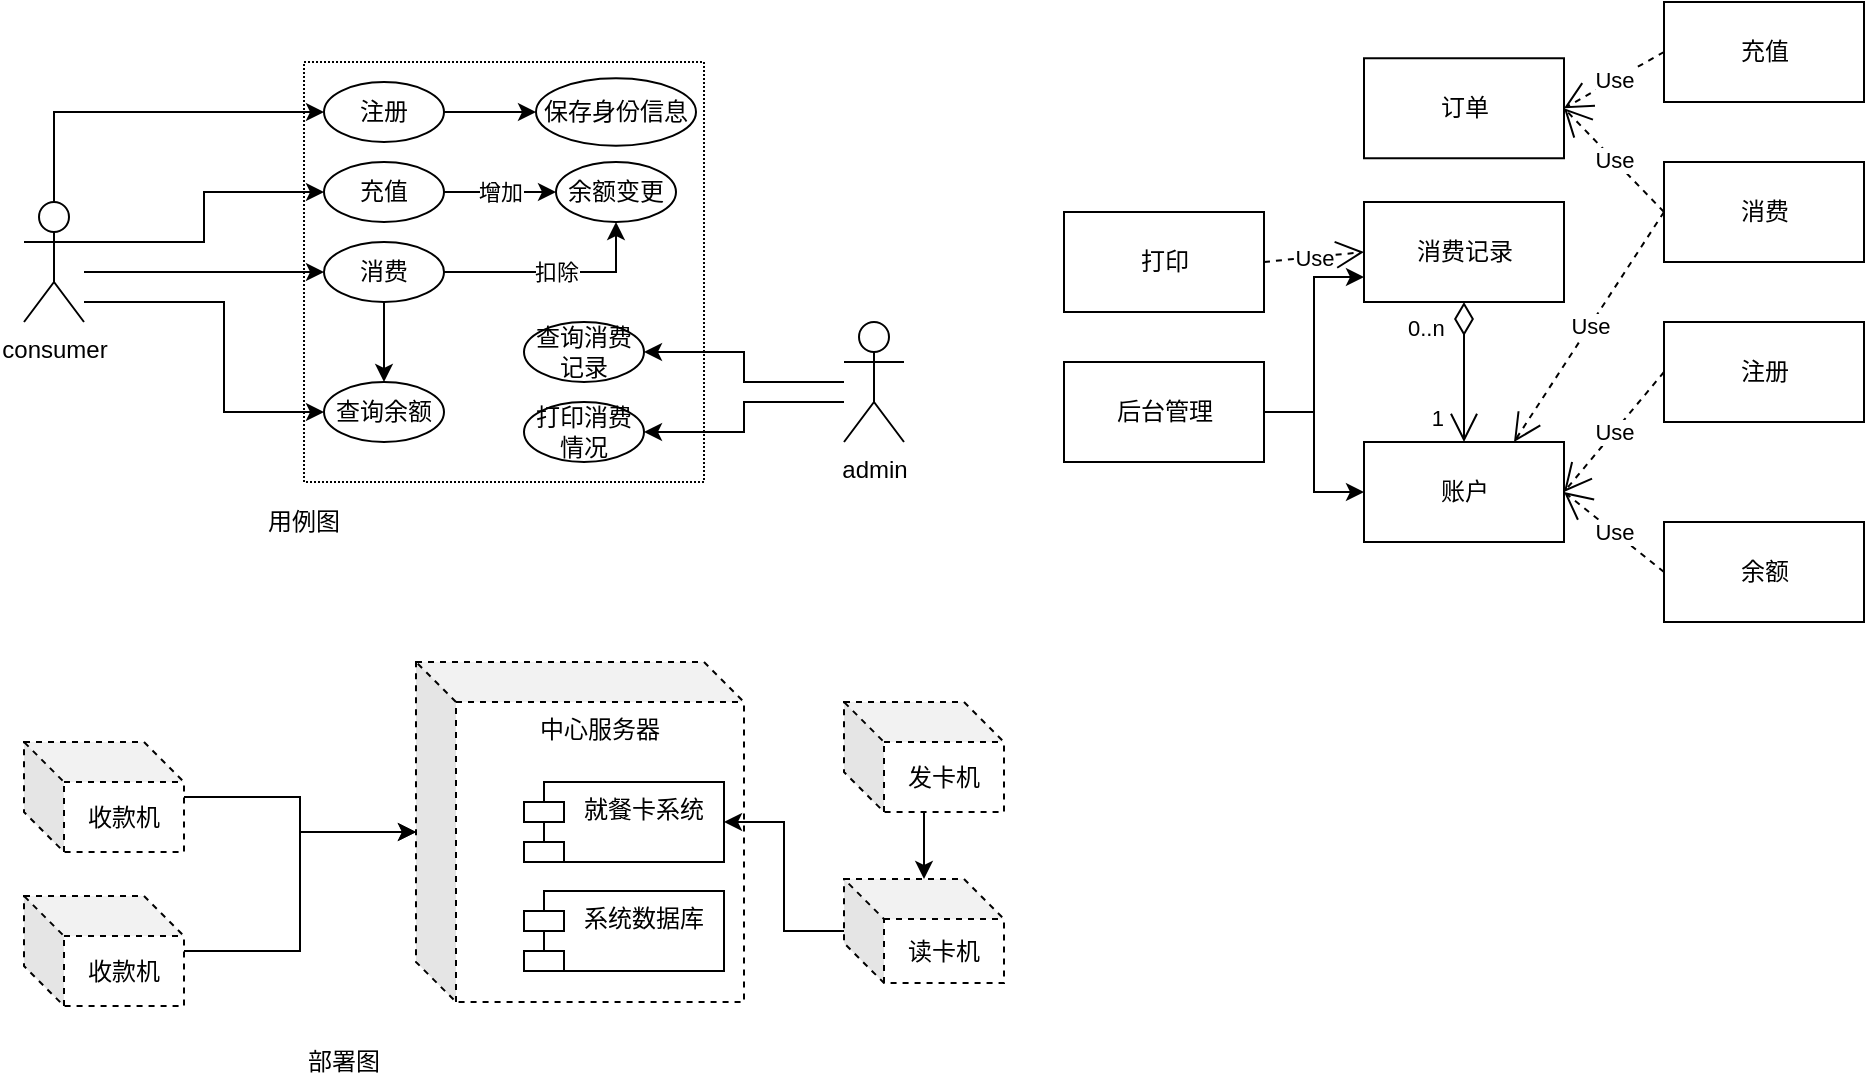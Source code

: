 <mxfile version="13.7.3" type="github">
  <diagram id="1eRjioLwEQBWrfQc_M9T" name="Page-1">
    <mxGraphModel dx="1026" dy="540" grid="1" gridSize="10" guides="1" tooltips="1" connect="1" arrows="1" fold="1" page="1" pageScale="1" pageWidth="1027" pageHeight="1169" math="0" shadow="0">
      <root>
        <mxCell id="0" />
        <mxCell id="1" parent="0" />
        <mxCell id="M5raw4wtO85-CtOHmfmx-2" value="" style="rounded=0;whiteSpace=wrap;html=1;dashed=1;dashPattern=1 1;" vertex="1" parent="1">
          <mxGeometry x="190" y="60" width="200" height="210" as="geometry" />
        </mxCell>
        <mxCell id="M5raw4wtO85-CtOHmfmx-27" style="edgeStyle=orthogonalEdgeStyle;rounded=0;orthogonalLoop=1;jettySize=auto;html=1;entryX=1;entryY=0.5;entryDx=0;entryDy=0;" edge="1" parent="1" source="M5raw4wtO85-CtOHmfmx-4" target="M5raw4wtO85-CtOHmfmx-26">
          <mxGeometry relative="1" as="geometry" />
        </mxCell>
        <mxCell id="M5raw4wtO85-CtOHmfmx-31" style="edgeStyle=orthogonalEdgeStyle;rounded=0;orthogonalLoop=1;jettySize=auto;html=1;entryX=1;entryY=0.5;entryDx=0;entryDy=0;" edge="1" parent="1" source="M5raw4wtO85-CtOHmfmx-4" target="M5raw4wtO85-CtOHmfmx-28">
          <mxGeometry relative="1" as="geometry">
            <Array as="points">
              <mxPoint x="410" y="230" />
              <mxPoint x="410" y="245" />
            </Array>
          </mxGeometry>
        </mxCell>
        <mxCell id="M5raw4wtO85-CtOHmfmx-4" value="admin" style="shape=umlActor;verticalLabelPosition=bottom;verticalAlign=top;html=1;outlineConnect=0;" vertex="1" parent="1">
          <mxGeometry x="460" y="190" width="30" height="60" as="geometry" />
        </mxCell>
        <mxCell id="M5raw4wtO85-CtOHmfmx-11" style="edgeStyle=orthogonalEdgeStyle;rounded=0;orthogonalLoop=1;jettySize=auto;html=1;" edge="1" parent="1" source="M5raw4wtO85-CtOHmfmx-7" target="M5raw4wtO85-CtOHmfmx-8">
          <mxGeometry relative="1" as="geometry">
            <Array as="points">
              <mxPoint x="65" y="85" />
            </Array>
          </mxGeometry>
        </mxCell>
        <mxCell id="M5raw4wtO85-CtOHmfmx-16" value="" style="edgeStyle=orthogonalEdgeStyle;rounded=0;orthogonalLoop=1;jettySize=auto;html=1;" edge="1" parent="1" source="M5raw4wtO85-CtOHmfmx-7" target="M5raw4wtO85-CtOHmfmx-12">
          <mxGeometry relative="1" as="geometry">
            <Array as="points">
              <mxPoint x="140" y="150" />
              <mxPoint x="140" y="125" />
            </Array>
          </mxGeometry>
        </mxCell>
        <mxCell id="M5raw4wtO85-CtOHmfmx-21" style="edgeStyle=orthogonalEdgeStyle;rounded=0;orthogonalLoop=1;jettySize=auto;html=1;entryX=0;entryY=0.5;entryDx=0;entryDy=0;" edge="1" parent="1" source="M5raw4wtO85-CtOHmfmx-7" target="M5raw4wtO85-CtOHmfmx-18">
          <mxGeometry relative="1" as="geometry">
            <Array as="points">
              <mxPoint x="130" y="165" />
              <mxPoint x="130" y="165" />
            </Array>
          </mxGeometry>
        </mxCell>
        <mxCell id="M5raw4wtO85-CtOHmfmx-24" style="edgeStyle=orthogonalEdgeStyle;rounded=0;orthogonalLoop=1;jettySize=auto;html=1;entryX=0;entryY=0.5;entryDx=0;entryDy=0;" edge="1" parent="1" source="M5raw4wtO85-CtOHmfmx-7" target="M5raw4wtO85-CtOHmfmx-22">
          <mxGeometry relative="1" as="geometry">
            <Array as="points">
              <mxPoint x="85" y="180" />
              <mxPoint x="150" y="180" />
              <mxPoint x="150" y="205" />
            </Array>
          </mxGeometry>
        </mxCell>
        <mxCell id="M5raw4wtO85-CtOHmfmx-7" value="consumer" style="shape=umlActor;verticalLabelPosition=bottom;verticalAlign=top;html=1;outlineConnect=0;" vertex="1" parent="1">
          <mxGeometry x="50" y="130" width="30" height="60" as="geometry" />
        </mxCell>
        <mxCell id="M5raw4wtO85-CtOHmfmx-10" value="" style="edgeStyle=orthogonalEdgeStyle;rounded=0;orthogonalLoop=1;jettySize=auto;html=1;" edge="1" parent="1" source="M5raw4wtO85-CtOHmfmx-8" target="M5raw4wtO85-CtOHmfmx-9">
          <mxGeometry relative="1" as="geometry" />
        </mxCell>
        <mxCell id="M5raw4wtO85-CtOHmfmx-8" value="注册" style="ellipse;whiteSpace=wrap;html=1;" vertex="1" parent="1">
          <mxGeometry x="200" y="70" width="60" height="30" as="geometry" />
        </mxCell>
        <mxCell id="M5raw4wtO85-CtOHmfmx-9" value="保存身份信息" style="ellipse;whiteSpace=wrap;html=1;" vertex="1" parent="1">
          <mxGeometry x="306" y="68.13" width="80" height="33.75" as="geometry" />
        </mxCell>
        <mxCell id="M5raw4wtO85-CtOHmfmx-15" value="增加" style="edgeStyle=orthogonalEdgeStyle;rounded=0;orthogonalLoop=1;jettySize=auto;html=1;" edge="1" parent="1" source="M5raw4wtO85-CtOHmfmx-12" target="M5raw4wtO85-CtOHmfmx-14">
          <mxGeometry relative="1" as="geometry" />
        </mxCell>
        <mxCell id="M5raw4wtO85-CtOHmfmx-12" value="充值" style="ellipse;whiteSpace=wrap;html=1;" vertex="1" parent="1">
          <mxGeometry x="200" y="110" width="60" height="30" as="geometry" />
        </mxCell>
        <mxCell id="M5raw4wtO85-CtOHmfmx-14" value="余额变更" style="ellipse;whiteSpace=wrap;html=1;" vertex="1" parent="1">
          <mxGeometry x="316" y="110" width="60" height="30" as="geometry" />
        </mxCell>
        <mxCell id="M5raw4wtO85-CtOHmfmx-20" value="扣除" style="edgeStyle=orthogonalEdgeStyle;rounded=0;orthogonalLoop=1;jettySize=auto;html=1;" edge="1" parent="1" source="M5raw4wtO85-CtOHmfmx-18" target="M5raw4wtO85-CtOHmfmx-14">
          <mxGeometry relative="1" as="geometry" />
        </mxCell>
        <mxCell id="M5raw4wtO85-CtOHmfmx-32" value="" style="edgeStyle=orthogonalEdgeStyle;rounded=0;orthogonalLoop=1;jettySize=auto;html=1;" edge="1" parent="1" source="M5raw4wtO85-CtOHmfmx-18" target="M5raw4wtO85-CtOHmfmx-22">
          <mxGeometry relative="1" as="geometry" />
        </mxCell>
        <mxCell id="M5raw4wtO85-CtOHmfmx-18" value="消费" style="ellipse;whiteSpace=wrap;html=1;" vertex="1" parent="1">
          <mxGeometry x="200" y="150" width="60" height="30" as="geometry" />
        </mxCell>
        <mxCell id="M5raw4wtO85-CtOHmfmx-22" value="查询余额" style="ellipse;whiteSpace=wrap;html=1;" vertex="1" parent="1">
          <mxGeometry x="200" y="220" width="60" height="30" as="geometry" />
        </mxCell>
        <mxCell id="M5raw4wtO85-CtOHmfmx-26" value="查询消费记录" style="ellipse;whiteSpace=wrap;html=1;" vertex="1" parent="1">
          <mxGeometry x="300" y="190" width="60" height="30" as="geometry" />
        </mxCell>
        <mxCell id="M5raw4wtO85-CtOHmfmx-28" value="打印消费情况" style="ellipse;whiteSpace=wrap;html=1;" vertex="1" parent="1">
          <mxGeometry x="300" y="230" width="60" height="30" as="geometry" />
        </mxCell>
        <mxCell id="M5raw4wtO85-CtOHmfmx-47" value="" style="edgeStyle=orthogonalEdgeStyle;rounded=0;orthogonalLoop=1;jettySize=auto;html=1;" edge="1" parent="1" source="M5raw4wtO85-CtOHmfmx-42" target="M5raw4wtO85-CtOHmfmx-43">
          <mxGeometry relative="1" as="geometry" />
        </mxCell>
        <mxCell id="M5raw4wtO85-CtOHmfmx-42" value="收款机" style="shape=cube;whiteSpace=wrap;html=1;boundedLbl=1;backgroundOutline=1;darkOpacity=0.05;darkOpacity2=0.1;dashed=1;" vertex="1" parent="1">
          <mxGeometry x="50" y="400" width="80" height="55" as="geometry" />
        </mxCell>
        <mxCell id="M5raw4wtO85-CtOHmfmx-43" value="中心服务器" style="shape=cube;whiteSpace=wrap;html=1;boundedLbl=1;backgroundOutline=1;darkOpacity=0.05;darkOpacity2=0.1;dashed=1;align=center;verticalAlign=top;" vertex="1" parent="1">
          <mxGeometry x="246" y="360" width="164" height="170" as="geometry" />
        </mxCell>
        <mxCell id="M5raw4wtO85-CtOHmfmx-44" value="就餐卡系统" style="shape=module;align=left;spacingLeft=20;align=center;verticalAlign=top;" vertex="1" parent="1">
          <mxGeometry x="300" y="420" width="100" height="40" as="geometry" />
        </mxCell>
        <mxCell id="M5raw4wtO85-CtOHmfmx-45" value="系统数据库" style="shape=module;align=left;spacingLeft=20;align=center;verticalAlign=top;" vertex="1" parent="1">
          <mxGeometry x="300" y="474.5" width="100" height="40" as="geometry" />
        </mxCell>
        <mxCell id="M5raw4wtO85-CtOHmfmx-48" value="" style="edgeStyle=orthogonalEdgeStyle;rounded=0;orthogonalLoop=1;jettySize=auto;html=1;" edge="1" parent="1" source="M5raw4wtO85-CtOHmfmx-46" target="M5raw4wtO85-CtOHmfmx-43">
          <mxGeometry relative="1" as="geometry" />
        </mxCell>
        <mxCell id="M5raw4wtO85-CtOHmfmx-46" value="收款机" style="shape=cube;whiteSpace=wrap;html=1;boundedLbl=1;backgroundOutline=1;darkOpacity=0.05;darkOpacity2=0.1;dashed=1;" vertex="1" parent="1">
          <mxGeometry x="50" y="477" width="80" height="55" as="geometry" />
        </mxCell>
        <mxCell id="M5raw4wtO85-CtOHmfmx-50" value="部署图" style="text;html=1;strokeColor=none;fillColor=none;align=center;verticalAlign=middle;whiteSpace=wrap;rounded=0;dashed=1;" vertex="1" parent="1">
          <mxGeometry x="190" y="550" width="40" height="20" as="geometry" />
        </mxCell>
        <mxCell id="M5raw4wtO85-CtOHmfmx-52" value="用例图" style="text;html=1;strokeColor=none;fillColor=none;align=center;verticalAlign=middle;whiteSpace=wrap;rounded=0;dashed=1;" vertex="1" parent="1">
          <mxGeometry x="170" y="280" width="40" height="20" as="geometry" />
        </mxCell>
        <mxCell id="M5raw4wtO85-CtOHmfmx-84" value="" style="edgeStyle=orthogonalEdgeStyle;rounded=0;orthogonalLoop=1;jettySize=auto;html=1;" edge="1" parent="1" source="M5raw4wtO85-CtOHmfmx-81" target="M5raw4wtO85-CtOHmfmx-82">
          <mxGeometry relative="1" as="geometry" />
        </mxCell>
        <mxCell id="M5raw4wtO85-CtOHmfmx-81" value="发卡机" style="shape=cube;whiteSpace=wrap;html=1;boundedLbl=1;backgroundOutline=1;darkOpacity=0.05;darkOpacity2=0.1;dashed=1;" vertex="1" parent="1">
          <mxGeometry x="460" y="380" width="80" height="55" as="geometry" />
        </mxCell>
        <mxCell id="M5raw4wtO85-CtOHmfmx-83" value="" style="edgeStyle=orthogonalEdgeStyle;rounded=0;orthogonalLoop=1;jettySize=auto;html=1;entryX=1;entryY=0.5;entryDx=0;entryDy=0;" edge="1" parent="1" source="M5raw4wtO85-CtOHmfmx-82" target="M5raw4wtO85-CtOHmfmx-44">
          <mxGeometry relative="1" as="geometry" />
        </mxCell>
        <mxCell id="M5raw4wtO85-CtOHmfmx-82" value="读卡机" style="shape=cube;whiteSpace=wrap;html=1;boundedLbl=1;backgroundOutline=1;darkOpacity=0.05;darkOpacity2=0.1;dashed=1;" vertex="1" parent="1">
          <mxGeometry x="460" y="468.5" width="80" height="52" as="geometry" />
        </mxCell>
        <mxCell id="M5raw4wtO85-CtOHmfmx-85" value="注册" style="html=1;" vertex="1" parent="1">
          <mxGeometry x="870" y="190" width="100" height="50" as="geometry" />
        </mxCell>
        <mxCell id="M5raw4wtO85-CtOHmfmx-86" value="订单" style="html=1;" vertex="1" parent="1">
          <mxGeometry x="720" y="58.13" width="100" height="50" as="geometry" />
        </mxCell>
        <mxCell id="M5raw4wtO85-CtOHmfmx-87" value="充值" style="html=1;" vertex="1" parent="1">
          <mxGeometry x="870" y="30" width="100" height="50" as="geometry" />
        </mxCell>
        <mxCell id="M5raw4wtO85-CtOHmfmx-88" value="账户" style="html=1;" vertex="1" parent="1">
          <mxGeometry x="720" y="250" width="100" height="50" as="geometry" />
        </mxCell>
        <mxCell id="M5raw4wtO85-CtOHmfmx-89" value="消费" style="html=1;" vertex="1" parent="1">
          <mxGeometry x="870" y="110" width="100" height="50" as="geometry" />
        </mxCell>
        <mxCell id="M5raw4wtO85-CtOHmfmx-97" value="Use" style="endArrow=open;endSize=12;dashed=1;html=1;exitX=0;exitY=0.5;exitDx=0;exitDy=0;entryX=1;entryY=0.5;entryDx=0;entryDy=0;" edge="1" parent="1" source="M5raw4wtO85-CtOHmfmx-87" target="M5raw4wtO85-CtOHmfmx-86">
          <mxGeometry width="160" relative="1" as="geometry">
            <mxPoint x="860" y="50" as="sourcePoint" />
            <mxPoint x="1020" y="50" as="targetPoint" />
          </mxGeometry>
        </mxCell>
        <mxCell id="M5raw4wtO85-CtOHmfmx-98" value="Use" style="endArrow=open;endSize=12;dashed=1;html=1;exitX=0;exitY=0.5;exitDx=0;exitDy=0;entryX=1;entryY=0.5;entryDx=0;entryDy=0;" edge="1" parent="1" source="M5raw4wtO85-CtOHmfmx-89" target="M5raw4wtO85-CtOHmfmx-86">
          <mxGeometry width="160" relative="1" as="geometry">
            <mxPoint x="880" y="140" as="sourcePoint" />
            <mxPoint x="910" y="110" as="targetPoint" />
          </mxGeometry>
        </mxCell>
        <mxCell id="M5raw4wtO85-CtOHmfmx-102" value="Use" style="endArrow=open;endSize=12;dashed=1;html=1;exitX=0;exitY=0.5;exitDx=0;exitDy=0;entryX=1;entryY=0.5;entryDx=0;entryDy=0;" edge="1" parent="1" source="M5raw4wtO85-CtOHmfmx-85" target="M5raw4wtO85-CtOHmfmx-88">
          <mxGeometry width="160" relative="1" as="geometry">
            <mxPoint x="860" y="185" as="sourcePoint" />
            <mxPoint x="810" y="140" as="targetPoint" />
          </mxGeometry>
        </mxCell>
        <mxCell id="M5raw4wtO85-CtOHmfmx-103" value="消费记录" style="html=1;" vertex="1" parent="1">
          <mxGeometry x="720" y="130" width="100" height="50" as="geometry" />
        </mxCell>
        <mxCell id="M5raw4wtO85-CtOHmfmx-104" value="" style="endArrow=open;html=1;endSize=12;startArrow=diamondThin;startSize=14;startFill=0;edgeStyle=orthogonalEdgeStyle;entryX=0.5;entryY=0;entryDx=0;entryDy=0;exitX=0.5;exitY=1;exitDx=0;exitDy=0;" edge="1" parent="1" source="M5raw4wtO85-CtOHmfmx-103" target="M5raw4wtO85-CtOHmfmx-88">
          <mxGeometry relative="1" as="geometry">
            <mxPoint x="690" y="310" as="sourcePoint" />
            <mxPoint x="850" y="310" as="targetPoint" />
            <Array as="points">
              <mxPoint x="770" y="240" />
              <mxPoint x="770" y="240" />
            </Array>
          </mxGeometry>
        </mxCell>
        <mxCell id="M5raw4wtO85-CtOHmfmx-105" value="0..n" style="edgeLabel;resizable=0;html=1;align=left;verticalAlign=top;" connectable="0" vertex="1" parent="M5raw4wtO85-CtOHmfmx-104">
          <mxGeometry x="-1" relative="1" as="geometry">
            <mxPoint x="-30" as="offset" />
          </mxGeometry>
        </mxCell>
        <mxCell id="M5raw4wtO85-CtOHmfmx-106" value="1" style="edgeLabel;resizable=0;html=1;align=right;verticalAlign=top;" connectable="0" vertex="1" parent="M5raw4wtO85-CtOHmfmx-104">
          <mxGeometry x="1" relative="1" as="geometry">
            <mxPoint x="-10" y="-25" as="offset" />
          </mxGeometry>
        </mxCell>
        <mxCell id="M5raw4wtO85-CtOHmfmx-108" value="打印" style="html=1;" vertex="1" parent="1">
          <mxGeometry x="570" y="135" width="100" height="50" as="geometry" />
        </mxCell>
        <mxCell id="M5raw4wtO85-CtOHmfmx-109" value="Use" style="endArrow=open;endSize=12;dashed=1;html=1;exitX=1;exitY=0.5;exitDx=0;exitDy=0;entryX=0;entryY=0.5;entryDx=0;entryDy=0;" edge="1" parent="1" source="M5raw4wtO85-CtOHmfmx-108" target="M5raw4wtO85-CtOHmfmx-103">
          <mxGeometry width="160" relative="1" as="geometry">
            <mxPoint x="670" y="175" as="sourcePoint" />
            <mxPoint x="720" y="175" as="targetPoint" />
          </mxGeometry>
        </mxCell>
        <mxCell id="M5raw4wtO85-CtOHmfmx-121" value="余额" style="html=1;" vertex="1" parent="1">
          <mxGeometry x="870" y="290" width="100" height="50" as="geometry" />
        </mxCell>
        <mxCell id="M5raw4wtO85-CtOHmfmx-122" value="Use" style="endArrow=open;endSize=12;dashed=1;html=1;exitX=0;exitY=0.5;exitDx=0;exitDy=0;entryX=1;entryY=0.5;entryDx=0;entryDy=0;" edge="1" parent="1" source="M5raw4wtO85-CtOHmfmx-121" target="M5raw4wtO85-CtOHmfmx-88">
          <mxGeometry width="160" relative="1" as="geometry">
            <mxPoint x="840" y="360" as="sourcePoint" />
            <mxPoint x="820" y="290" as="targetPoint" />
          </mxGeometry>
        </mxCell>
        <mxCell id="M5raw4wtO85-CtOHmfmx-124" value="Use" style="endArrow=open;endSize=12;dashed=1;html=1;entryX=0.75;entryY=0;entryDx=0;entryDy=0;exitX=0;exitY=0.5;exitDx=0;exitDy=0;" edge="1" parent="1" source="M5raw4wtO85-CtOHmfmx-89" target="M5raw4wtO85-CtOHmfmx-88">
          <mxGeometry width="160" relative="1" as="geometry">
            <mxPoint x="870" y="140" as="sourcePoint" />
            <mxPoint x="830" y="93.13" as="targetPoint" />
          </mxGeometry>
        </mxCell>
        <mxCell id="M5raw4wtO85-CtOHmfmx-126" style="edgeStyle=orthogonalEdgeStyle;rounded=0;orthogonalLoop=1;jettySize=auto;html=1;entryX=0;entryY=0.75;entryDx=0;entryDy=0;" edge="1" parent="1" source="M5raw4wtO85-CtOHmfmx-125" target="M5raw4wtO85-CtOHmfmx-103">
          <mxGeometry relative="1" as="geometry" />
        </mxCell>
        <mxCell id="M5raw4wtO85-CtOHmfmx-127" style="edgeStyle=orthogonalEdgeStyle;rounded=0;orthogonalLoop=1;jettySize=auto;html=1;entryX=0;entryY=0.5;entryDx=0;entryDy=0;" edge="1" parent="1" source="M5raw4wtO85-CtOHmfmx-125" target="M5raw4wtO85-CtOHmfmx-88">
          <mxGeometry relative="1" as="geometry" />
        </mxCell>
        <mxCell id="M5raw4wtO85-CtOHmfmx-125" value="后台管理" style="html=1;" vertex="1" parent="1">
          <mxGeometry x="570" y="210" width="100" height="50" as="geometry" />
        </mxCell>
      </root>
    </mxGraphModel>
  </diagram>
</mxfile>
